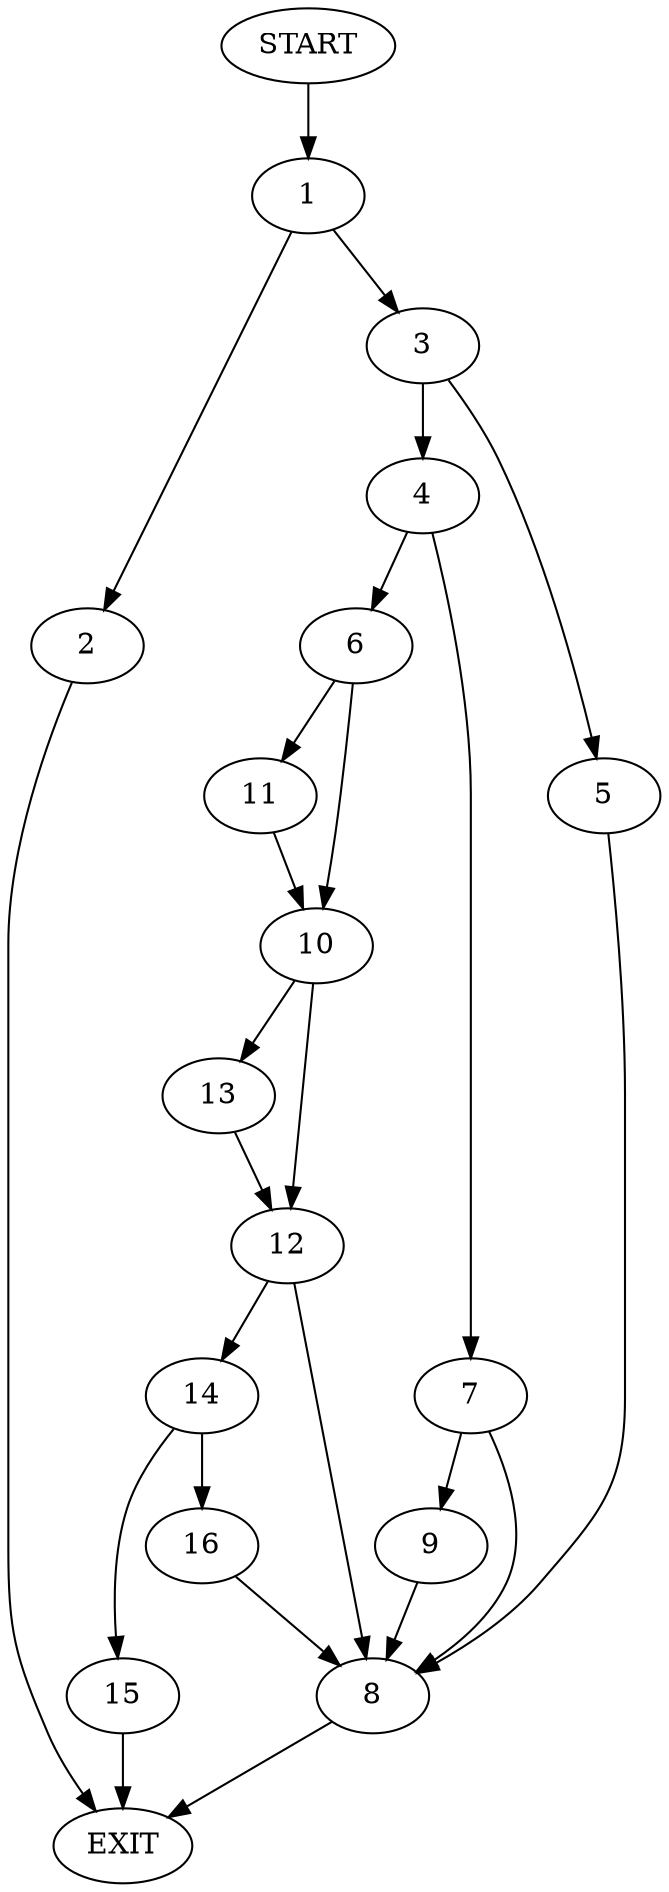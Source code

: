 digraph {
0 [label="START"]
17 [label="EXIT"]
0 -> 1
1 -> 2
1 -> 3
3 -> 4
3 -> 5
2 -> 17
4 -> 6
4 -> 7
5 -> 8
8 -> 17
7 -> 8
7 -> 9
6 -> 10
6 -> 11
10 -> 12
10 -> 13
11 -> 10
13 -> 12
12 -> 14
12 -> 8
14 -> 15
14 -> 16
15 -> 17
16 -> 8
9 -> 8
}
